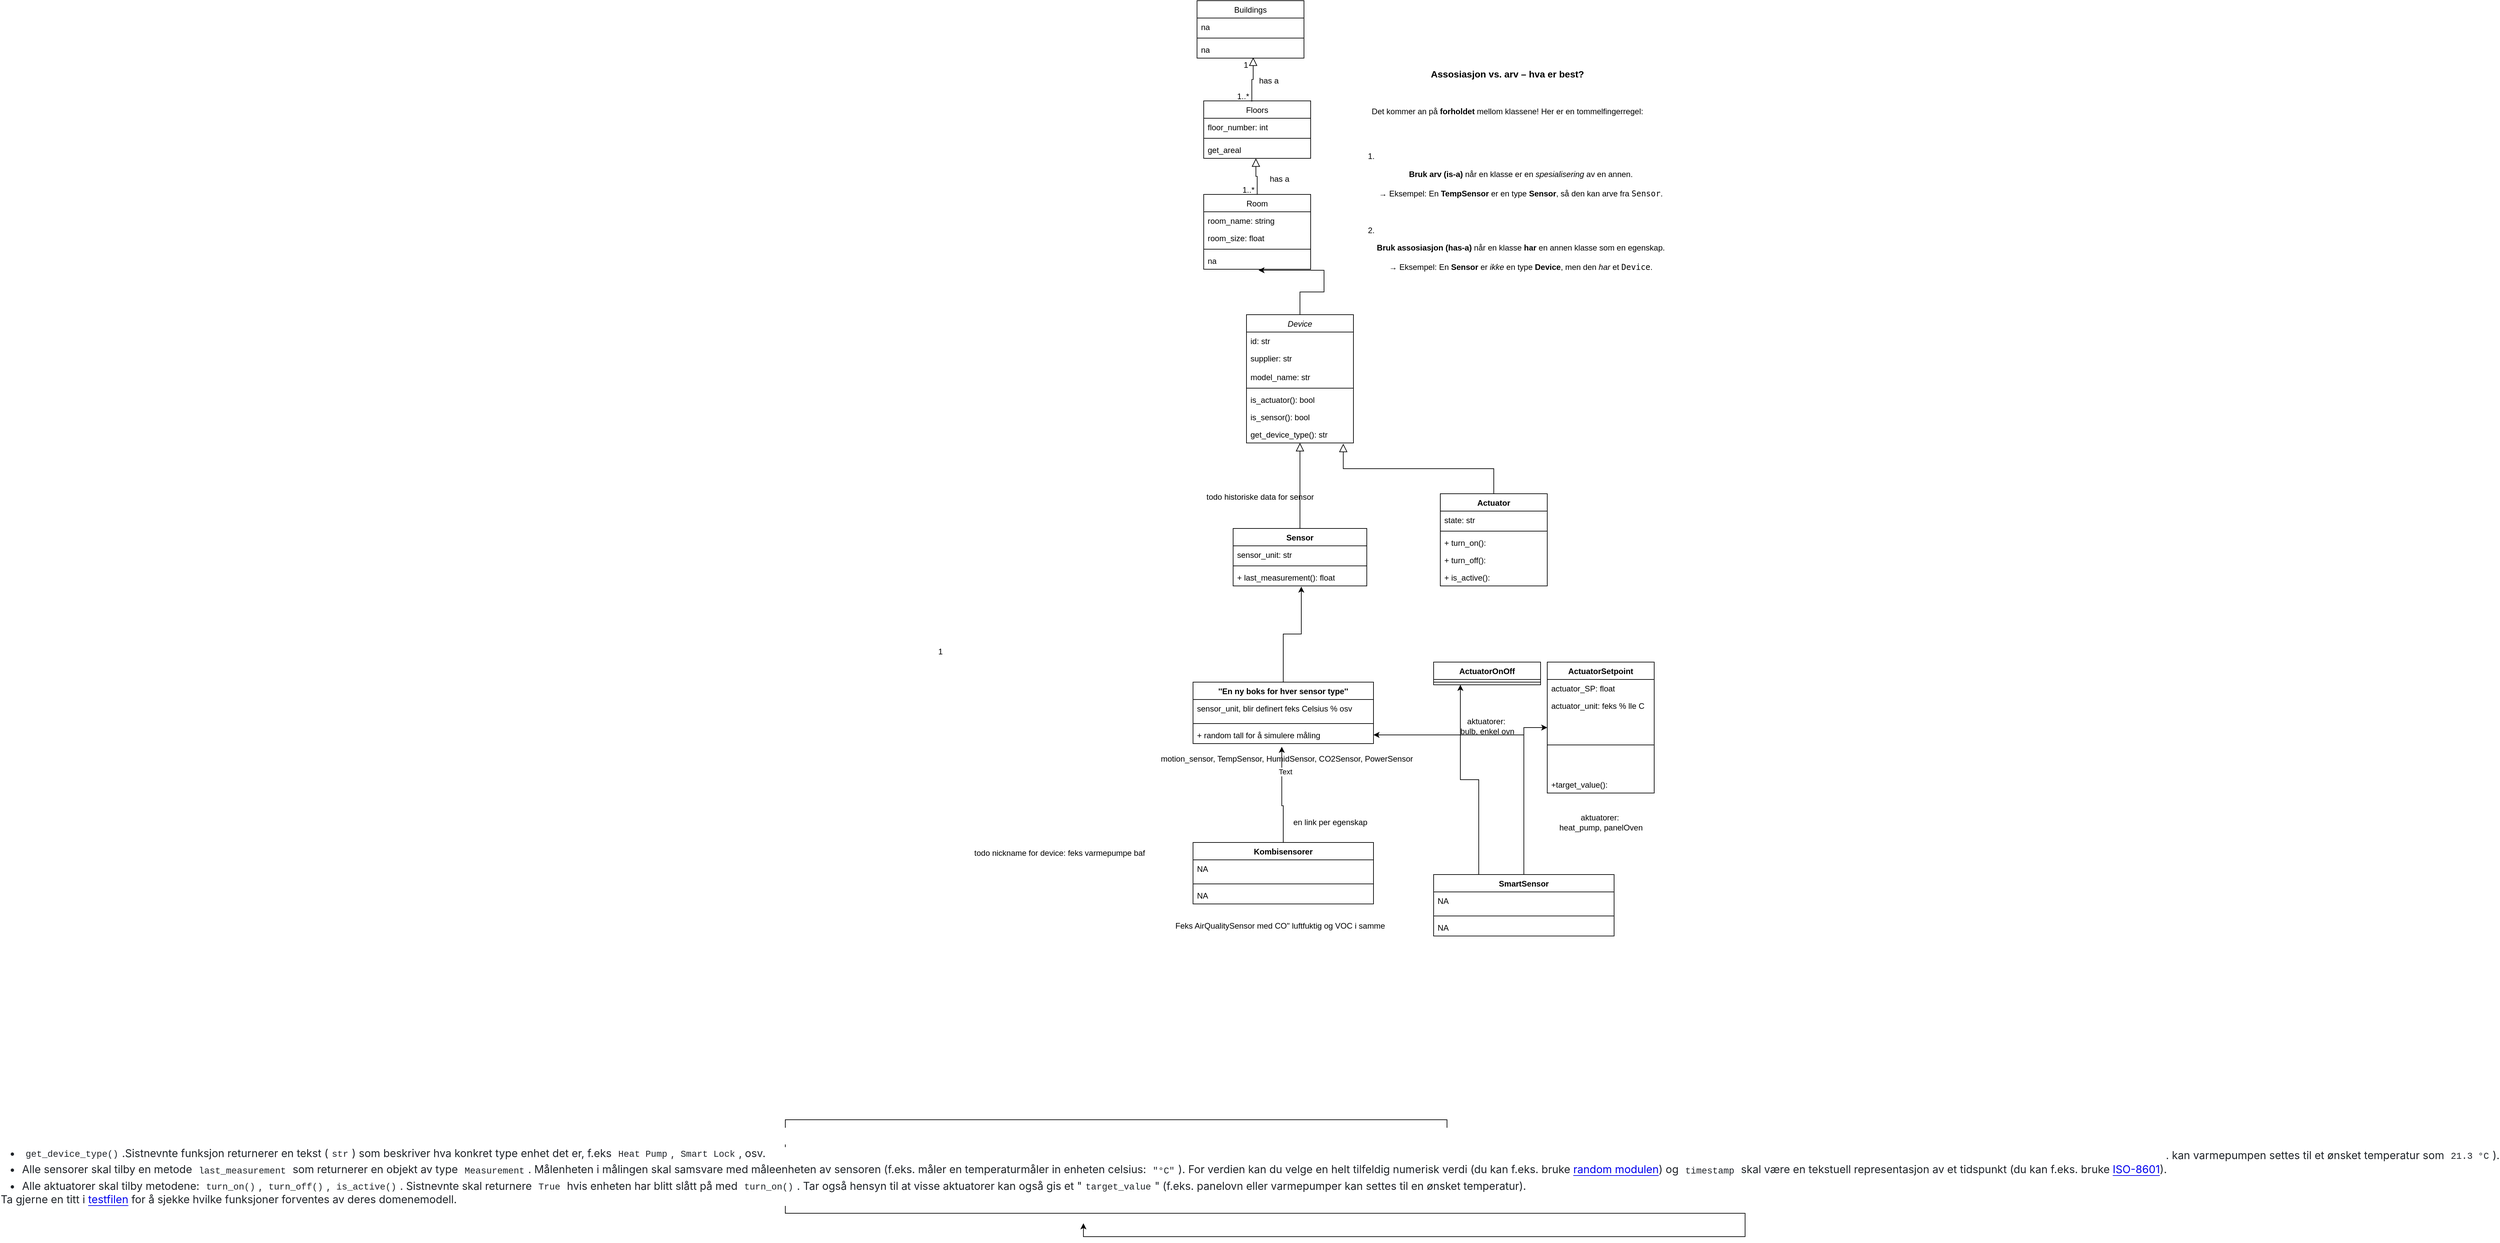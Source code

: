 <mxfile version="26.1.0">
  <diagram id="C5RBs43oDa-KdzZeNtuy" name="Page-1">
    <mxGraphModel dx="2514" dy="2188" grid="1" gridSize="10" guides="1" tooltips="1" connect="1" arrows="1" fold="1" page="1" pageScale="1" pageWidth="827" pageHeight="1169" math="0" shadow="0">
      <root>
        <mxCell id="WIyWlLk6GJQsqaUBKTNV-0" />
        <mxCell id="WIyWlLk6GJQsqaUBKTNV-1" parent="WIyWlLk6GJQsqaUBKTNV-0" />
        <mxCell id="zkfFHV4jXpPFQw0GAbJ--0" value="Device" style="swimlane;fontStyle=2;align=center;verticalAlign=top;childLayout=stackLayout;horizontal=1;startSize=26;horizontalStack=0;resizeParent=1;resizeLast=0;collapsible=1;marginBottom=0;rounded=0;shadow=0;strokeWidth=1;" parent="WIyWlLk6GJQsqaUBKTNV-1" vertex="1">
          <mxGeometry x="800" y="-660" width="160" height="192" as="geometry">
            <mxRectangle x="230" y="140" width="160" height="26" as="alternateBounds" />
          </mxGeometry>
        </mxCell>
        <mxCell id="zkfFHV4jXpPFQw0GAbJ--1" value="id: str" style="text;align=left;verticalAlign=top;spacingLeft=4;spacingRight=4;overflow=hidden;rotatable=0;points=[[0,0.5],[1,0.5]];portConstraint=eastwest;" parent="zkfFHV4jXpPFQw0GAbJ--0" vertex="1">
          <mxGeometry y="26" width="160" height="26" as="geometry" />
        </mxCell>
        <mxCell id="zkfFHV4jXpPFQw0GAbJ--2" value="supplier: str&#xa;" style="text;align=left;verticalAlign=top;spacingLeft=4;spacingRight=4;overflow=hidden;rotatable=0;points=[[0,0.5],[1,0.5]];portConstraint=eastwest;rounded=0;shadow=0;html=0;" parent="zkfFHV4jXpPFQw0GAbJ--0" vertex="1">
          <mxGeometry y="52" width="160" height="28" as="geometry" />
        </mxCell>
        <mxCell id="zkfFHV4jXpPFQw0GAbJ--3" value="model_name: str" style="text;align=left;verticalAlign=top;spacingLeft=4;spacingRight=4;overflow=hidden;rotatable=0;points=[[0,0.5],[1,0.5]];portConstraint=eastwest;rounded=0;shadow=0;html=0;" parent="zkfFHV4jXpPFQw0GAbJ--0" vertex="1">
          <mxGeometry y="80" width="160" height="26" as="geometry" />
        </mxCell>
        <mxCell id="zkfFHV4jXpPFQw0GAbJ--4" value="" style="line;html=1;strokeWidth=1;align=left;verticalAlign=middle;spacingTop=-1;spacingLeft=3;spacingRight=3;rotatable=0;labelPosition=right;points=[];portConstraint=eastwest;" parent="zkfFHV4jXpPFQw0GAbJ--0" vertex="1">
          <mxGeometry y="106" width="160" height="8" as="geometry" />
        </mxCell>
        <mxCell id="zkfFHV4jXpPFQw0GAbJ--5" value="is_actuator(): bool" style="text;align=left;verticalAlign=top;spacingLeft=4;spacingRight=4;overflow=hidden;rotatable=0;points=[[0,0.5],[1,0.5]];portConstraint=eastwest;" parent="zkfFHV4jXpPFQw0GAbJ--0" vertex="1">
          <mxGeometry y="114" width="160" height="26" as="geometry" />
        </mxCell>
        <mxCell id="oj4y6Ip84oqnXmlfz5-U-12" value="is_sensor(): bool" style="text;align=left;verticalAlign=top;spacingLeft=4;spacingRight=4;overflow=hidden;rotatable=0;points=[[0,0.5],[1,0.5]];portConstraint=eastwest;" vertex="1" parent="zkfFHV4jXpPFQw0GAbJ--0">
          <mxGeometry y="140" width="160" height="26" as="geometry" />
        </mxCell>
        <mxCell id="oj4y6Ip84oqnXmlfz5-U-13" value="get_device_type(): str" style="text;align=left;verticalAlign=top;spacingLeft=4;spacingRight=4;overflow=hidden;rotatable=0;points=[[0,0.5],[1,0.5]];portConstraint=eastwest;" vertex="1" parent="zkfFHV4jXpPFQw0GAbJ--0">
          <mxGeometry y="166" width="160" height="26" as="geometry" />
        </mxCell>
        <mxCell id="zkfFHV4jXpPFQw0GAbJ--12" value="" style="endArrow=block;endSize=10;endFill=0;shadow=0;strokeWidth=1;rounded=0;curved=0;edgeStyle=elbowEdgeStyle;elbow=vertical;exitX=0.5;exitY=0;exitDx=0;exitDy=0;" parent="WIyWlLk6GJQsqaUBKTNV-1" source="oj4y6Ip84oqnXmlfz5-U-4" target="zkfFHV4jXpPFQw0GAbJ--0" edge="1">
          <mxGeometry width="160" relative="1" as="geometry">
            <mxPoint x="200" y="360" as="sourcePoint" />
            <mxPoint x="200" y="203" as="targetPoint" />
          </mxGeometry>
        </mxCell>
        <mxCell id="zkfFHV4jXpPFQw0GAbJ--16" value="" style="endArrow=block;endSize=10;endFill=0;shadow=0;strokeWidth=1;rounded=0;curved=0;edgeStyle=elbowEdgeStyle;elbow=vertical;exitX=0.5;exitY=0;exitDx=0;exitDy=0;entryX=0.905;entryY=1.045;entryDx=0;entryDy=0;entryPerimeter=0;" parent="WIyWlLk6GJQsqaUBKTNV-1" source="oj4y6Ip84oqnXmlfz5-U-8" target="oj4y6Ip84oqnXmlfz5-U-13" edge="1">
          <mxGeometry width="160" relative="1" as="geometry">
            <mxPoint x="410" y="360" as="sourcePoint" />
            <mxPoint x="360" y="260" as="targetPoint" />
          </mxGeometry>
        </mxCell>
        <mxCell id="oj4y6Ip84oqnXmlfz5-U-4" value="Sensor" style="swimlane;fontStyle=1;align=center;verticalAlign=top;childLayout=stackLayout;horizontal=1;startSize=26;horizontalStack=0;resizeParent=1;resizeParentMax=0;resizeLast=0;collapsible=1;marginBottom=0;whiteSpace=wrap;html=1;" vertex="1" parent="WIyWlLk6GJQsqaUBKTNV-1">
          <mxGeometry x="780" y="-340" width="200" height="86" as="geometry" />
        </mxCell>
        <mxCell id="oj4y6Ip84oqnXmlfz5-U-5" value="sensor_unit: str" style="text;strokeColor=none;fillColor=none;align=left;verticalAlign=top;spacingLeft=4;spacingRight=4;overflow=hidden;rotatable=0;points=[[0,0.5],[1,0.5]];portConstraint=eastwest;whiteSpace=wrap;html=1;" vertex="1" parent="oj4y6Ip84oqnXmlfz5-U-4">
          <mxGeometry y="26" width="200" height="26" as="geometry" />
        </mxCell>
        <mxCell id="oj4y6Ip84oqnXmlfz5-U-6" value="" style="line;strokeWidth=1;fillColor=none;align=left;verticalAlign=middle;spacingTop=-1;spacingLeft=3;spacingRight=3;rotatable=0;labelPosition=right;points=[];portConstraint=eastwest;strokeColor=inherit;" vertex="1" parent="oj4y6Ip84oqnXmlfz5-U-4">
          <mxGeometry y="52" width="200" height="8" as="geometry" />
        </mxCell>
        <mxCell id="oj4y6Ip84oqnXmlfz5-U-7" value="+ last_measurement(&lt;span style=&quot;background-color: transparent; color: light-dark(rgb(0, 0, 0), rgb(255, 255, 255));&quot;&gt;): float&lt;/span&gt;" style="text;strokeColor=none;fillColor=none;align=left;verticalAlign=top;spacingLeft=4;spacingRight=4;overflow=hidden;rotatable=0;points=[[0,0.5],[1,0.5]];portConstraint=eastwest;whiteSpace=wrap;html=1;" vertex="1" parent="oj4y6Ip84oqnXmlfz5-U-4">
          <mxGeometry y="60" width="200" height="26" as="geometry" />
        </mxCell>
        <mxCell id="oj4y6Ip84oqnXmlfz5-U-8" value="Actuator" style="swimlane;fontStyle=1;align=center;verticalAlign=top;childLayout=stackLayout;horizontal=1;startSize=26;horizontalStack=0;resizeParent=1;resizeParentMax=0;resizeLast=0;collapsible=1;marginBottom=0;whiteSpace=wrap;html=1;" vertex="1" parent="WIyWlLk6GJQsqaUBKTNV-1">
          <mxGeometry x="1090" y="-392" width="160" height="138" as="geometry" />
        </mxCell>
        <mxCell id="oj4y6Ip84oqnXmlfz5-U-9" value="state: str" style="text;strokeColor=none;fillColor=none;align=left;verticalAlign=top;spacingLeft=4;spacingRight=4;overflow=hidden;rotatable=0;points=[[0,0.5],[1,0.5]];portConstraint=eastwest;whiteSpace=wrap;html=1;" vertex="1" parent="oj4y6Ip84oqnXmlfz5-U-8">
          <mxGeometry y="26" width="160" height="26" as="geometry" />
        </mxCell>
        <mxCell id="oj4y6Ip84oqnXmlfz5-U-10" value="" style="line;strokeWidth=1;fillColor=none;align=left;verticalAlign=middle;spacingTop=-1;spacingLeft=3;spacingRight=3;rotatable=0;labelPosition=right;points=[];portConstraint=eastwest;strokeColor=inherit;" vertex="1" parent="oj4y6Ip84oqnXmlfz5-U-8">
          <mxGeometry y="52" width="160" height="8" as="geometry" />
        </mxCell>
        <mxCell id="oj4y6Ip84oqnXmlfz5-U-11" value="+ turn_on():&amp;nbsp;" style="text;strokeColor=none;fillColor=none;align=left;verticalAlign=top;spacingLeft=4;spacingRight=4;overflow=hidden;rotatable=0;points=[[0,0.5],[1,0.5]];portConstraint=eastwest;whiteSpace=wrap;html=1;" vertex="1" parent="oj4y6Ip84oqnXmlfz5-U-8">
          <mxGeometry y="60" width="160" height="26" as="geometry" />
        </mxCell>
        <mxCell id="oj4y6Ip84oqnXmlfz5-U-25" value="+ turn_off():&amp;nbsp;" style="text;strokeColor=none;fillColor=none;align=left;verticalAlign=top;spacingLeft=4;spacingRight=4;overflow=hidden;rotatable=0;points=[[0,0.5],[1,0.5]];portConstraint=eastwest;whiteSpace=wrap;html=1;" vertex="1" parent="oj4y6Ip84oqnXmlfz5-U-8">
          <mxGeometry y="86" width="160" height="26" as="geometry" />
        </mxCell>
        <mxCell id="oj4y6Ip84oqnXmlfz5-U-26" value="+ is_active():&amp;nbsp;" style="text;strokeColor=none;fillColor=none;align=left;verticalAlign=top;spacingLeft=4;spacingRight=4;overflow=hidden;rotatable=0;points=[[0,0.5],[1,0.5]];portConstraint=eastwest;whiteSpace=wrap;html=1;" vertex="1" parent="oj4y6Ip84oqnXmlfz5-U-8">
          <mxGeometry y="112" width="160" height="26" as="geometry" />
        </mxCell>
        <mxCell id="oj4y6Ip84oqnXmlfz5-U-14" value="&#39;&#39;En ny boks for hver sensor type&#39;&#39;" style="swimlane;fontStyle=1;align=center;verticalAlign=top;childLayout=stackLayout;horizontal=1;startSize=26;horizontalStack=0;resizeParent=1;resizeParentMax=0;resizeLast=0;collapsible=1;marginBottom=0;whiteSpace=wrap;html=1;" vertex="1" parent="WIyWlLk6GJQsqaUBKTNV-1">
          <mxGeometry x="720" y="-110" width="270" height="92" as="geometry" />
        </mxCell>
        <mxCell id="oj4y6Ip84oqnXmlfz5-U-15" value="sensor_unit, blir definert feks Celsius % osv" style="text;strokeColor=none;fillColor=none;align=left;verticalAlign=top;spacingLeft=4;spacingRight=4;overflow=hidden;rotatable=0;points=[[0,0.5],[1,0.5]];portConstraint=eastwest;whiteSpace=wrap;html=1;" vertex="1" parent="oj4y6Ip84oqnXmlfz5-U-14">
          <mxGeometry y="26" width="270" height="32" as="geometry" />
        </mxCell>
        <mxCell id="oj4y6Ip84oqnXmlfz5-U-16" value="" style="line;strokeWidth=1;fillColor=none;align=left;verticalAlign=middle;spacingTop=-1;spacingLeft=3;spacingRight=3;rotatable=0;labelPosition=right;points=[];portConstraint=eastwest;strokeColor=inherit;" vertex="1" parent="oj4y6Ip84oqnXmlfz5-U-14">
          <mxGeometry y="58" width="270" height="8" as="geometry" />
        </mxCell>
        <mxCell id="oj4y6Ip84oqnXmlfz5-U-18" value="+ random tall for å simulere måling" style="text;strokeColor=none;fillColor=none;align=left;verticalAlign=top;spacingLeft=4;spacingRight=4;overflow=hidden;rotatable=0;points=[[0,0.5],[1,0.5]];portConstraint=eastwest;whiteSpace=wrap;html=1;" vertex="1" parent="oj4y6Ip84oqnXmlfz5-U-14">
          <mxGeometry y="66" width="270" height="26" as="geometry" />
        </mxCell>
        <mxCell id="oj4y6Ip84oqnXmlfz5-U-19" style="edgeStyle=orthogonalEdgeStyle;rounded=0;orthogonalLoop=1;jettySize=auto;html=1;entryX=0.51;entryY=1.038;entryDx=0;entryDy=0;entryPerimeter=0;" edge="1" parent="WIyWlLk6GJQsqaUBKTNV-1" source="oj4y6Ip84oqnXmlfz5-U-14" target="oj4y6Ip84oqnXmlfz5-U-7">
          <mxGeometry relative="1" as="geometry" />
        </mxCell>
        <mxCell id="oj4y6Ip84oqnXmlfz5-U-24" value="motion_sensor, TempSensor, HumidSensor, CO2Sensor, PowerSensor" style="text;html=1;align=center;verticalAlign=middle;resizable=0;points=[];autosize=1;strokeColor=none;fillColor=none;" vertex="1" parent="WIyWlLk6GJQsqaUBKTNV-1">
          <mxGeometry x="660" y="-10" width="400" height="30" as="geometry" />
        </mxCell>
        <mxCell id="oj4y6Ip84oqnXmlfz5-U-27" value="Buildings" style="swimlane;fontStyle=0;align=center;verticalAlign=top;childLayout=stackLayout;horizontal=1;startSize=26;horizontalStack=0;resizeParent=1;resizeLast=0;collapsible=1;marginBottom=0;rounded=0;shadow=0;strokeWidth=1;" vertex="1" parent="WIyWlLk6GJQsqaUBKTNV-1">
          <mxGeometry x="726" y="-1130" width="160" height="86" as="geometry">
            <mxRectangle x="550" y="140" width="160" height="26" as="alternateBounds" />
          </mxGeometry>
        </mxCell>
        <mxCell id="oj4y6Ip84oqnXmlfz5-U-36" value="na" style="text;strokeColor=none;fillColor=none;align=left;verticalAlign=top;spacingLeft=4;spacingRight=4;overflow=hidden;rotatable=0;points=[[0,0.5],[1,0.5]];portConstraint=eastwest;whiteSpace=wrap;html=1;" vertex="1" parent="oj4y6Ip84oqnXmlfz5-U-27">
          <mxGeometry y="26" width="160" height="26" as="geometry" />
        </mxCell>
        <mxCell id="oj4y6Ip84oqnXmlfz5-U-33" value="" style="line;html=1;strokeWidth=1;align=left;verticalAlign=middle;spacingTop=-1;spacingLeft=3;spacingRight=3;rotatable=0;labelPosition=right;points=[];portConstraint=eastwest;" vertex="1" parent="oj4y6Ip84oqnXmlfz5-U-27">
          <mxGeometry y="52" width="160" height="8" as="geometry" />
        </mxCell>
        <mxCell id="oj4y6Ip84oqnXmlfz5-U-37" value="na" style="text;strokeColor=none;fillColor=none;align=left;verticalAlign=top;spacingLeft=4;spacingRight=4;overflow=hidden;rotatable=0;points=[[0,0.5],[1,0.5]];portConstraint=eastwest;whiteSpace=wrap;html=1;" vertex="1" parent="oj4y6Ip84oqnXmlfz5-U-27">
          <mxGeometry y="60" width="160" height="26" as="geometry" />
        </mxCell>
        <mxCell id="oj4y6Ip84oqnXmlfz5-U-38" value="Floors" style="swimlane;fontStyle=0;align=center;verticalAlign=top;childLayout=stackLayout;horizontal=1;startSize=26;horizontalStack=0;resizeParent=1;resizeLast=0;collapsible=1;marginBottom=0;rounded=0;shadow=0;strokeWidth=1;" vertex="1" parent="WIyWlLk6GJQsqaUBKTNV-1">
          <mxGeometry x="736" y="-980" width="160" height="86" as="geometry">
            <mxRectangle x="550" y="140" width="160" height="26" as="alternateBounds" />
          </mxGeometry>
        </mxCell>
        <mxCell id="oj4y6Ip84oqnXmlfz5-U-49" value="floor_number: int" style="text;strokeColor=none;fillColor=none;align=left;verticalAlign=top;spacingLeft=4;spacingRight=4;overflow=hidden;rotatable=0;points=[[0,0.5],[1,0.5]];portConstraint=eastwest;whiteSpace=wrap;html=1;" vertex="1" parent="oj4y6Ip84oqnXmlfz5-U-38">
          <mxGeometry y="26" width="160" height="26" as="geometry" />
        </mxCell>
        <mxCell id="oj4y6Ip84oqnXmlfz5-U-40" value="" style="line;html=1;strokeWidth=1;align=left;verticalAlign=middle;spacingTop=-1;spacingLeft=3;spacingRight=3;rotatable=0;labelPosition=right;points=[];portConstraint=eastwest;" vertex="1" parent="oj4y6Ip84oqnXmlfz5-U-38">
          <mxGeometry y="52" width="160" height="8" as="geometry" />
        </mxCell>
        <mxCell id="oj4y6Ip84oqnXmlfz5-U-41" value="get_areal" style="text;strokeColor=none;fillColor=none;align=left;verticalAlign=top;spacingLeft=4;spacingRight=4;overflow=hidden;rotatable=0;points=[[0,0.5],[1,0.5]];portConstraint=eastwest;whiteSpace=wrap;html=1;" vertex="1" parent="oj4y6Ip84oqnXmlfz5-U-38">
          <mxGeometry y="60" width="160" height="26" as="geometry" />
        </mxCell>
        <mxCell id="oj4y6Ip84oqnXmlfz5-U-42" value="Room" style="swimlane;fontStyle=0;align=center;verticalAlign=top;childLayout=stackLayout;horizontal=1;startSize=26;horizontalStack=0;resizeParent=1;resizeLast=0;collapsible=1;marginBottom=0;rounded=0;shadow=0;strokeWidth=1;" vertex="1" parent="WIyWlLk6GJQsqaUBKTNV-1">
          <mxGeometry x="736" y="-840" width="160" height="112" as="geometry">
            <mxRectangle x="550" y="140" width="160" height="26" as="alternateBounds" />
          </mxGeometry>
        </mxCell>
        <mxCell id="oj4y6Ip84oqnXmlfz5-U-43" value="room_name: string" style="text;strokeColor=none;fillColor=none;align=left;verticalAlign=top;spacingLeft=4;spacingRight=4;overflow=hidden;rotatable=0;points=[[0,0.5],[1,0.5]];portConstraint=eastwest;whiteSpace=wrap;html=1;" vertex="1" parent="oj4y6Ip84oqnXmlfz5-U-42">
          <mxGeometry y="26" width="160" height="26" as="geometry" />
        </mxCell>
        <mxCell id="oj4y6Ip84oqnXmlfz5-U-50" value="room_size: float" style="text;strokeColor=none;fillColor=none;align=left;verticalAlign=top;spacingLeft=4;spacingRight=4;overflow=hidden;rotatable=0;points=[[0,0.5],[1,0.5]];portConstraint=eastwest;whiteSpace=wrap;html=1;" vertex="1" parent="oj4y6Ip84oqnXmlfz5-U-42">
          <mxGeometry y="52" width="160" height="26" as="geometry" />
        </mxCell>
        <mxCell id="oj4y6Ip84oqnXmlfz5-U-44" value="" style="line;html=1;strokeWidth=1;align=left;verticalAlign=middle;spacingTop=-1;spacingLeft=3;spacingRight=3;rotatable=0;labelPosition=right;points=[];portConstraint=eastwest;" vertex="1" parent="oj4y6Ip84oqnXmlfz5-U-42">
          <mxGeometry y="78" width="160" height="8" as="geometry" />
        </mxCell>
        <mxCell id="oj4y6Ip84oqnXmlfz5-U-45" value="na" style="text;strokeColor=none;fillColor=none;align=left;verticalAlign=top;spacingLeft=4;spacingRight=4;overflow=hidden;rotatable=0;points=[[0,0.5],[1,0.5]];portConstraint=eastwest;whiteSpace=wrap;html=1;" vertex="1" parent="oj4y6Ip84oqnXmlfz5-U-42">
          <mxGeometry y="86" width="160" height="26" as="geometry" />
        </mxCell>
        <mxCell id="oj4y6Ip84oqnXmlfz5-U-53" value="" style="endArrow=block;endSize=10;endFill=0;shadow=0;strokeWidth=1;rounded=0;curved=0;edgeStyle=elbowEdgeStyle;elbow=vertical;exitX=0.45;exitY=0.012;exitDx=0;exitDy=0;exitPerimeter=0;entryX=0.525;entryY=0.962;entryDx=0;entryDy=0;entryPerimeter=0;" edge="1" parent="WIyWlLk6GJQsqaUBKTNV-1" source="oj4y6Ip84oqnXmlfz5-U-38" target="oj4y6Ip84oqnXmlfz5-U-37">
          <mxGeometry width="160" relative="1" as="geometry">
            <mxPoint x="1076" y="-946" as="sourcePoint" />
            <mxPoint x="806" y="-1054" as="targetPoint" />
          </mxGeometry>
        </mxCell>
        <mxCell id="oj4y6Ip84oqnXmlfz5-U-54" value="" style="endArrow=block;endSize=10;endFill=0;shadow=0;strokeWidth=1;rounded=0;curved=0;edgeStyle=elbowEdgeStyle;elbow=vertical;exitX=0.5;exitY=0;exitDx=0;exitDy=0;entryX=0.488;entryY=1;entryDx=0;entryDy=0;entryPerimeter=0;" edge="1" parent="WIyWlLk6GJQsqaUBKTNV-1" source="oj4y6Ip84oqnXmlfz5-U-42" target="oj4y6Ip84oqnXmlfz5-U-41">
          <mxGeometry width="160" relative="1" as="geometry">
            <mxPoint x="818" y="-964" as="sourcePoint" />
            <mxPoint x="1106" y="-1020" as="targetPoint" />
          </mxGeometry>
        </mxCell>
        <mxCell id="oj4y6Ip84oqnXmlfz5-U-56" value="1" style="resizable=0;align=right;verticalAlign=bottom;labelBackgroundColor=none;fontSize=12;" connectable="0" vertex="1" parent="WIyWlLk6GJQsqaUBKTNV-1">
          <mxGeometry x="960" y="-788" as="geometry">
            <mxPoint x="-156" y="-237" as="offset" />
          </mxGeometry>
        </mxCell>
        <mxCell id="oj4y6Ip84oqnXmlfz5-U-57" value="has a" style="text;html=1;resizable=0;points=[];;align=center;verticalAlign=middle;labelBackgroundColor=none;rounded=0;shadow=0;strokeWidth=1;fontSize=12;" vertex="1" connectable="0" parent="WIyWlLk6GJQsqaUBKTNV-1">
          <mxGeometry x="846" y="-860" as="geometry">
            <mxPoint x="3" y="-3" as="offset" />
          </mxGeometry>
        </mxCell>
        <mxCell id="oj4y6Ip84oqnXmlfz5-U-58" value="has a" style="text;html=1;resizable=0;points=[];;align=center;verticalAlign=middle;labelBackgroundColor=none;rounded=0;shadow=0;strokeWidth=1;fontSize=12;" vertex="1" connectable="0" parent="WIyWlLk6GJQsqaUBKTNV-1">
          <mxGeometry x="866" y="-850" as="geometry">
            <mxPoint x="-33" y="-160" as="offset" />
          </mxGeometry>
        </mxCell>
        <mxCell id="oj4y6Ip84oqnXmlfz5-U-60" value="1..*" style="resizable=0;align=left;verticalAlign=bottom;labelBackgroundColor=none;fontSize=12;" connectable="0" vertex="1" parent="WIyWlLk6GJQsqaUBKTNV-1">
          <mxGeometry x="784" y="-978" as="geometry" />
        </mxCell>
        <mxCell id="oj4y6Ip84oqnXmlfz5-U-61" value="1..*" style="resizable=0;align=left;verticalAlign=bottom;labelBackgroundColor=none;fontSize=12;" connectable="0" vertex="1" parent="WIyWlLk6GJQsqaUBKTNV-1">
          <mxGeometry x="792" y="-838" as="geometry" />
        </mxCell>
        <mxCell id="oj4y6Ip84oqnXmlfz5-U-62" value="1" style="resizable=0;align=right;verticalAlign=bottom;labelBackgroundColor=none;fontSize=12;" connectable="0" vertex="1" parent="WIyWlLk6GJQsqaUBKTNV-1">
          <mxGeometry x="503" y="90" as="geometry">
            <mxPoint x="-156" y="-237" as="offset" />
          </mxGeometry>
        </mxCell>
        <mxCell id="oj4y6Ip84oqnXmlfz5-U-70" value="todo nickname for device: feks varmepumpe baf&lt;div&gt;&lt;br&gt;&lt;/div&gt;" style="text;html=1;align=center;verticalAlign=middle;resizable=0;points=[];autosize=1;strokeColor=none;fillColor=none;" vertex="1" parent="WIyWlLk6GJQsqaUBKTNV-1">
          <mxGeometry x="380" y="133" width="280" height="40" as="geometry" />
        </mxCell>
        <mxCell id="oj4y6Ip84oqnXmlfz5-U-71" value="&lt;div&gt;todo historiske data for sensor&lt;/div&gt;&lt;div&gt;&lt;br&gt;&lt;/div&gt;" style="text;html=1;align=center;verticalAlign=middle;resizable=0;points=[];autosize=1;strokeColor=none;fillColor=none;" vertex="1" parent="WIyWlLk6GJQsqaUBKTNV-1">
          <mxGeometry x="730" y="-400" width="180" height="40" as="geometry" />
        </mxCell>
        <mxCell id="oj4y6Ip84oqnXmlfz5-U-78" value="ActuatorOnOff" style="swimlane;fontStyle=1;align=center;verticalAlign=top;childLayout=stackLayout;horizontal=1;startSize=26;horizontalStack=0;resizeParent=1;resizeParentMax=0;resizeLast=0;collapsible=1;marginBottom=0;whiteSpace=wrap;html=1;" vertex="1" parent="WIyWlLk6GJQsqaUBKTNV-1">
          <mxGeometry x="1080" y="-140" width="160" height="34" as="geometry" />
        </mxCell>
        <mxCell id="oj4y6Ip84oqnXmlfz5-U-80" value="" style="line;strokeWidth=1;fillColor=none;align=left;verticalAlign=middle;spacingTop=-1;spacingLeft=3;spacingRight=3;rotatable=0;labelPosition=right;points=[];portConstraint=eastwest;strokeColor=inherit;" vertex="1" parent="oj4y6Ip84oqnXmlfz5-U-78">
          <mxGeometry y="26" width="160" height="8" as="geometry" />
        </mxCell>
        <mxCell id="oj4y6Ip84oqnXmlfz5-U-115" style="edgeStyle=orthogonalEdgeStyle;rounded=0;orthogonalLoop=1;jettySize=auto;html=1;" edge="1" parent="WIyWlLk6GJQsqaUBKTNV-1" source="oj4y6Ip84oqnXmlfz5-U-87" target="oj4y6Ip84oqnXmlfz5-U-88">
          <mxGeometry relative="1" as="geometry" />
        </mxCell>
        <mxCell id="oj4y6Ip84oqnXmlfz5-U-87" value="&lt;p style=&quot;box-sizing: border-box; margin-top: 0px; margin-bottom: var(--base-size-16); color: rgb(31, 35, 40); font-family: -apple-system, BlinkMacSystemFont, &amp;quot;Segoe UI&amp;quot;, &amp;quot;Noto Sans&amp;quot;, Helvetica, Arial, sans-serif, &amp;quot;Apple Color Emoji&amp;quot;, &amp;quot;Segoe UI Emoji&amp;quot;; font-size: 16px; text-align: start; text-wrap-mode: wrap; background-color: rgb(255, 255, 255);&quot; dir=&quot;auto&quot;&gt;Aktuatorer er enheter som påvirker de fysiske omgivelsene. Eksempler er panelovner, varmepumper, luftavfuktere, stikkkontakter, lyspærer osv. Aktuatorer har en&amp;nbsp;&lt;em style=&quot;box-sizing: border-box;&quot;&gt;tilstand&lt;/em&gt;&amp;nbsp;og funksjoner til å forandre denne interne tilstanden. Noen aktuatorer kan bare slås av og på (f.eks. stikkontakt eller lyspære uten dimmer) mens andre kan styres i større grad (f.eks. kan varmepumpen settes til et ønsket temperatur som&amp;nbsp;&lt;code style=&quot;box-sizing: border-box; font-family: var(--fontStack-monospace, ui-monospace, SFMono-Regular, SF Mono, Menlo, Consolas, Liberation Mono, monospace); font-size: 13.6px; padding: 0.2em 0.4em; margin: 0px; white-space-collapse: break-spaces; background-color: var(--bgColor-neutral-muted, var(--color-neutral-muted)); border-radius: 6px;&quot;&gt;21.3 °C&lt;/code&gt;).&lt;/p&gt;&lt;p style=&quot;box-sizing: border-box; margin-top: 0px; margin-bottom: var(--base-size-16); color: rgb(31, 35, 40); font-family: -apple-system, BlinkMacSystemFont, &amp;quot;Segoe UI&amp;quot;, &amp;quot;Noto Sans&amp;quot;, Helvetica, Arial, sans-serif, &amp;quot;Apple Color Emoji&amp;quot;, &amp;quot;Segoe UI Emoji&amp;quot;; font-size: 16px; text-align: start; text-wrap-mode: wrap; background-color: rgb(255, 255, 255);&quot; dir=&quot;auto&quot;&gt;Til syvende og sist må det nevnes at noen enheter både viser sensor og aktutor egenskaper (f.eks en styrbart stikkontakt som samtidig måler strømmen) eller at noen sensorer måler forskjellige verdier samtidig (f.eks. en&amp;nbsp;&lt;em style=&quot;box-sizing: border-box;&quot;&gt;luftkvalitetssensor&lt;/em&gt;&amp;nbsp;måler CO2, luftfuktighet og VOC (flyktige organiske forbindelser) samtidig).&lt;/p&gt;&lt;div&gt;&lt;br&gt;&lt;/div&gt;&lt;div style=&quot;box-sizing: border-box; position: relative; color: rgb(31, 35, 40); font-family: -apple-system, BlinkMacSystemFont, &amp;quot;Segoe UI&amp;quot;, &amp;quot;Noto Sans&amp;quot;, Helvetica, Arial, sans-serif, &amp;quot;Apple Color Emoji&amp;quot;, &amp;quot;Segoe UI Emoji&amp;quot;; font-size: 16px; text-align: start; text-wrap-mode: wrap; background-color: rgb(255, 255, 255);&quot; dir=&quot;auto&quot; class=&quot;markdown-heading&quot;&gt;&lt;/div&gt;" style="text;html=1;align=center;verticalAlign=middle;resizable=0;points=[];autosize=1;strokeColor=none;fillColor=none;" vertex="1" parent="WIyWlLk6GJQsqaUBKTNV-1">
          <mxGeometry x="130" y="565" width="1940" height="100" as="geometry" />
        </mxCell>
        <mxCell id="oj4y6Ip84oqnXmlfz5-U-88" value="&lt;div style=&quot;box-sizing: border-box; position: relative; color: rgb(31, 35, 40); font-family: -apple-system, BlinkMacSystemFont, &amp;quot;Segoe UI&amp;quot;, &amp;quot;Noto Sans&amp;quot;, Helvetica, Arial, sans-serif, &amp;quot;Apple Color Emoji&amp;quot;, &amp;quot;Segoe UI Emoji&amp;quot;; font-size: 16px; text-align: start; text-wrap-mode: wrap; background-color: rgb(255, 255, 255);&quot; dir=&quot;auto&quot; class=&quot;markdown-heading&quot;&gt;&lt;h3 style=&quot;box-sizing: border-box; margin-top: var(--base-size-24); margin-bottom: var(--base-size-16); font-size: 1.25em; font-weight: var(--base-text-weight-semibold, 600); line-height: 1.25;&quot; dir=&quot;auto&quot; class=&quot;heading-element&quot; tabindex=&quot;-1&quot;&gt;&lt;br&gt;&lt;/h3&gt;&lt;/div&gt;&lt;ul style=&quot;box-sizing: border-box; padding-left: 2em; margin-top: 0px; margin-bottom: var(--base-size-16); color: rgb(31, 35, 40); font-family: -apple-system, BlinkMacSystemFont, &amp;quot;Segoe UI&amp;quot;, &amp;quot;Noto Sans&amp;quot;, Helvetica, Arial, sans-serif, &amp;quot;Apple Color Emoji&amp;quot;, &amp;quot;Segoe UI Emoji&amp;quot;; font-size: 16px; text-align: start; text-wrap-mode: wrap; background-color: rgb(255, 255, 255);&quot; dir=&quot;auto&quot;&gt;&lt;li style=&quot;box-sizing: border-box; margin-top: 0.25em;&quot;&gt;&lt;code style=&quot;box-sizing: border-box; font-family: var(--fontStack-monospace, ui-monospace, SFMono-Regular, SF Mono, Menlo, Consolas, Liberation Mono, monospace); font-size: 13.6px; padding: 0.2em 0.4em; margin: 0px; white-space-collapse: break-spaces; background-color: var(--bgColor-neutral-muted, var(--color-neutral-muted)); border-radius: 6px;&quot;&gt;get_device_type()&lt;/code&gt;.Sistnevnte funksjon returnerer en tekst (&lt;code style=&quot;box-sizing: border-box; font-family: var(--fontStack-monospace, ui-monospace, SFMono-Regular, SF Mono, Menlo, Consolas, Liberation Mono, monospace); font-size: 13.6px; padding: 0.2em 0.4em; margin: 0px; white-space-collapse: break-spaces; background-color: var(--bgColor-neutral-muted, var(--color-neutral-muted)); border-radius: 6px;&quot;&gt;str&lt;/code&gt;) som beskriver hva konkret type enhet det er, f.eks&amp;nbsp;&lt;code style=&quot;box-sizing: border-box; font-family: var(--fontStack-monospace, ui-monospace, SFMono-Regular, SF Mono, Menlo, Consolas, Liberation Mono, monospace); font-size: 13.6px; padding: 0.2em 0.4em; margin: 0px; white-space-collapse: break-spaces; background-color: var(--bgColor-neutral-muted, var(--color-neutral-muted)); border-radius: 6px;&quot;&gt;Heat Pump&lt;/code&gt;,&amp;nbsp;&lt;code style=&quot;box-sizing: border-box; font-family: var(--fontStack-monospace, ui-monospace, SFMono-Regular, SF Mono, Menlo, Consolas, Liberation Mono, monospace); font-size: 13.6px; padding: 0.2em 0.4em; margin: 0px; white-space-collapse: break-spaces; background-color: var(--bgColor-neutral-muted, var(--color-neutral-muted)); border-radius: 6px;&quot;&gt;Smart Lock&lt;/code&gt;, osv.&lt;/li&gt;&lt;li style=&quot;box-sizing: border-box; margin-top: 0.25em;&quot;&gt;Alle sensorer skal tilby en metode&amp;nbsp;&lt;code style=&quot;box-sizing: border-box; font-family: var(--fontStack-monospace, ui-monospace, SFMono-Regular, SF Mono, Menlo, Consolas, Liberation Mono, monospace); font-size: 13.6px; padding: 0.2em 0.4em; margin: 0px; white-space-collapse: break-spaces; background-color: var(--bgColor-neutral-muted, var(--color-neutral-muted)); border-radius: 6px;&quot;&gt;last_measurement&lt;/code&gt;&amp;nbsp;som returnerer en objekt av type&amp;nbsp;&lt;code style=&quot;box-sizing: border-box; font-family: var(--fontStack-monospace, ui-monospace, SFMono-Regular, SF Mono, Menlo, Consolas, Liberation Mono, monospace); font-size: 13.6px; padding: 0.2em 0.4em; margin: 0px; white-space-collapse: break-spaces; background-color: var(--bgColor-neutral-muted, var(--color-neutral-muted)); border-radius: 6px;&quot;&gt;Measurement&lt;/code&gt;. Målenheten i målingen skal samsvare med måleenheten av sensoren (f.eks. måler en temperaturmåler in enheten celsius:&amp;nbsp;&lt;code style=&quot;box-sizing: border-box; font-family: var(--fontStack-monospace, ui-monospace, SFMono-Regular, SF Mono, Menlo, Consolas, Liberation Mono, monospace); font-size: 13.6px; padding: 0.2em 0.4em; margin: 0px; white-space-collapse: break-spaces; background-color: var(--bgColor-neutral-muted, var(--color-neutral-muted)); border-radius: 6px;&quot;&gt;&quot;°C&quot;&lt;/code&gt;). For verdien kan du velge en helt tilfeldig numerisk verdi (du kan f.eks. bruke&amp;nbsp;&lt;a style=&quot;box-sizing: border-box; background-color: transparent; text-underline-offset: 0.2rem;&quot; rel=&quot;nofollow&quot; href=&quot;https://docs.python.org/3/library/random.html&quot;&gt;random modulen&lt;/a&gt;) og&amp;nbsp;&lt;code style=&quot;box-sizing: border-box; font-family: var(--fontStack-monospace, ui-monospace, SFMono-Regular, SF Mono, Menlo, Consolas, Liberation Mono, monospace); font-size: 13.6px; padding: 0.2em 0.4em; margin: 0px; white-space-collapse: break-spaces; background-color: var(--bgColor-neutral-muted, var(--color-neutral-muted)); border-radius: 6px;&quot;&gt;timestamp&lt;/code&gt;&amp;nbsp;skal være en tekstuell representasjon av et tidspunkt (du kan f.eks. bruke&amp;nbsp;&lt;a style=&quot;box-sizing: border-box; background-color: transparent; text-underline-offset: 0.2rem;&quot; rel=&quot;nofollow&quot; href=&quot;https://en.wikipedia.org/wiki/ISO_8601&quot;&gt;ISO-8601&lt;/a&gt;).&lt;/li&gt;&lt;li style=&quot;box-sizing: border-box; margin-top: 0.25em;&quot;&gt;Alle aktuatorer skal tilby metodene:&amp;nbsp;&lt;code style=&quot;box-sizing: border-box; font-family: var(--fontStack-monospace, ui-monospace, SFMono-Regular, SF Mono, Menlo, Consolas, Liberation Mono, monospace); font-size: 13.6px; padding: 0.2em 0.4em; margin: 0px; white-space-collapse: break-spaces; background-color: var(--bgColor-neutral-muted, var(--color-neutral-muted)); border-radius: 6px;&quot;&gt;turn_on()&lt;/code&gt;,&amp;nbsp;&lt;code style=&quot;box-sizing: border-box; font-family: var(--fontStack-monospace, ui-monospace, SFMono-Regular, SF Mono, Menlo, Consolas, Liberation Mono, monospace); font-size: 13.6px; padding: 0.2em 0.4em; margin: 0px; white-space-collapse: break-spaces; background-color: var(--bgColor-neutral-muted, var(--color-neutral-muted)); border-radius: 6px;&quot;&gt;turn_off()&lt;/code&gt;,&amp;nbsp;&lt;code style=&quot;box-sizing: border-box; font-family: var(--fontStack-monospace, ui-monospace, SFMono-Regular, SF Mono, Menlo, Consolas, Liberation Mono, monospace); font-size: 13.6px; padding: 0.2em 0.4em; margin: 0px; white-space-collapse: break-spaces; background-color: var(--bgColor-neutral-muted, var(--color-neutral-muted)); border-radius: 6px;&quot;&gt;is_active()&lt;/code&gt;. Sistnevnte skal returnere&amp;nbsp;&lt;code style=&quot;box-sizing: border-box; font-family: var(--fontStack-monospace, ui-monospace, SFMono-Regular, SF Mono, Menlo, Consolas, Liberation Mono, monospace); font-size: 13.6px; padding: 0.2em 0.4em; margin: 0px; white-space-collapse: break-spaces; background-color: var(--bgColor-neutral-muted, var(--color-neutral-muted)); border-radius: 6px;&quot;&gt;True&lt;/code&gt;&amp;nbsp;hvis enheten har blitt slått på med&amp;nbsp;&lt;code style=&quot;box-sizing: border-box; font-family: var(--fontStack-monospace, ui-monospace, SFMono-Regular, SF Mono, Menlo, Consolas, Liberation Mono, monospace); font-size: 13.6px; padding: 0.2em 0.4em; margin: 0px; white-space-collapse: break-spaces; background-color: var(--bgColor-neutral-muted, var(--color-neutral-muted)); border-radius: 6px;&quot;&gt;turn_on()&lt;/code&gt;. Tar også hensyn til at visse aktuatorer kan også gis et &quot;&lt;code style=&quot;box-sizing: border-box; font-family: var(--fontStack-monospace, ui-monospace, SFMono-Regular, SF Mono, Menlo, Consolas, Liberation Mono, monospace); font-size: 13.6px; padding: 0.2em 0.4em; margin: 0px; white-space-collapse: break-spaces; background-color: var(--bgColor-neutral-muted, var(--color-neutral-muted)); border-radius: 6px;&quot;&gt;target_value&lt;/code&gt;&quot; (f.eks. panelovn eller varmepumper kan settes til en ønsket temperatur).&lt;/li&gt;&lt;/ul&gt;&lt;p style=&quot;box-sizing: border-box; margin-top: 0px; color: rgb(31, 35, 40); font-family: -apple-system, BlinkMacSystemFont, &amp;quot;Segoe UI&amp;quot;, &amp;quot;Noto Sans&amp;quot;, Helvetica, Arial, sans-serif, &amp;quot;Apple Color Emoji&amp;quot;, &amp;quot;Segoe UI Emoji&amp;quot;; font-size: 16px; text-align: start; text-wrap-mode: wrap; background-color: rgb(255, 255, 255); margin-bottom: 0px !important;&quot; dir=&quot;auto&quot;&gt;Ta gjerne en titt i&amp;nbsp;&lt;a style=&quot;box-sizing: border-box; background-color: transparent; text-underline-offset: 0.2rem;&quot; href=&quot;https://github.com/selabhvl/ing301-projectpartA-startcode/blob/main/tests/test_part_a.py&quot;&gt;testfilen&lt;/a&gt;&amp;nbsp;for å sjekke hvilke funksjoner forventes av deres domenemodell.&lt;/p&gt;" style="text;html=1;align=center;verticalAlign=middle;resizable=0;points=[];autosize=1;strokeColor=none;fillColor=none;" vertex="1" parent="WIyWlLk6GJQsqaUBKTNV-1">
          <mxGeometry x="-414" y="530" width="1940" height="170" as="geometry" />
        </mxCell>
        <mxCell id="oj4y6Ip84oqnXmlfz5-U-89" value="aktuatorer:&amp;nbsp;&lt;div&gt;bulb, enkel ovn&lt;/div&gt;" style="text;html=1;align=center;verticalAlign=middle;resizable=0;points=[];autosize=1;strokeColor=none;fillColor=none;" vertex="1" parent="WIyWlLk6GJQsqaUBKTNV-1">
          <mxGeometry x="1110" y="-64" width="100" height="40" as="geometry" />
        </mxCell>
        <mxCell id="oj4y6Ip84oqnXmlfz5-U-90" value="ActuatorSetpoint" style="swimlane;fontStyle=1;align=center;verticalAlign=top;childLayout=stackLayout;horizontal=1;startSize=26;horizontalStack=0;resizeParent=1;resizeParentMax=0;resizeLast=0;collapsible=1;marginBottom=0;whiteSpace=wrap;html=1;" vertex="1" parent="WIyWlLk6GJQsqaUBKTNV-1">
          <mxGeometry x="1250" y="-140" width="160" height="196" as="geometry" />
        </mxCell>
        <mxCell id="oj4y6Ip84oqnXmlfz5-U-94" value="actuator_SP: float" style="text;strokeColor=none;fillColor=none;align=left;verticalAlign=top;spacingLeft=4;spacingRight=4;overflow=hidden;rotatable=0;points=[[0,0.5],[1,0.5]];portConstraint=eastwest;whiteSpace=wrap;html=1;" vertex="1" parent="oj4y6Ip84oqnXmlfz5-U-90">
          <mxGeometry y="26" width="160" height="26" as="geometry" />
        </mxCell>
        <mxCell id="oj4y6Ip84oqnXmlfz5-U-95" value="actuator_unit: feks % lle C" style="text;strokeColor=none;fillColor=none;align=left;verticalAlign=top;spacingLeft=4;spacingRight=4;overflow=hidden;rotatable=0;points=[[0,0.5],[1,0.5]];portConstraint=eastwest;whiteSpace=wrap;html=1;" vertex="1" parent="oj4y6Ip84oqnXmlfz5-U-90">
          <mxGeometry y="52" width="160" height="26" as="geometry" />
        </mxCell>
        <mxCell id="oj4y6Ip84oqnXmlfz5-U-92" value="" style="line;strokeWidth=1;fillColor=none;align=left;verticalAlign=middle;spacingTop=-1;spacingLeft=3;spacingRight=3;rotatable=0;labelPosition=right;points=[];portConstraint=eastwest;strokeColor=inherit;" vertex="1" parent="oj4y6Ip84oqnXmlfz5-U-90">
          <mxGeometry y="78" width="160" height="92" as="geometry" />
        </mxCell>
        <mxCell id="oj4y6Ip84oqnXmlfz5-U-97" value="+target_value():" style="text;strokeColor=none;fillColor=none;align=left;verticalAlign=top;spacingLeft=4;spacingRight=4;overflow=hidden;rotatable=0;points=[[0,0.5],[1,0.5]];portConstraint=eastwest;whiteSpace=wrap;html=1;" vertex="1" parent="oj4y6Ip84oqnXmlfz5-U-90">
          <mxGeometry y="170" width="160" height="26" as="geometry" />
        </mxCell>
        <mxCell id="oj4y6Ip84oqnXmlfz5-U-98" value="aktuatorer:&amp;nbsp;&lt;div&gt;heat_pump, panelOven&lt;/div&gt;" style="text;html=1;align=center;verticalAlign=middle;resizable=0;points=[];autosize=1;strokeColor=none;fillColor=none;" vertex="1" parent="WIyWlLk6GJQsqaUBKTNV-1">
          <mxGeometry x="1255" y="80" width="150" height="40" as="geometry" />
        </mxCell>
        <mxCell id="oj4y6Ip84oqnXmlfz5-U-99" value="Kombisensorer" style="swimlane;fontStyle=1;align=center;verticalAlign=top;childLayout=stackLayout;horizontal=1;startSize=26;horizontalStack=0;resizeParent=1;resizeParentMax=0;resizeLast=0;collapsible=1;marginBottom=0;whiteSpace=wrap;html=1;" vertex="1" parent="WIyWlLk6GJQsqaUBKTNV-1">
          <mxGeometry x="720" y="130" width="270" height="92" as="geometry" />
        </mxCell>
        <mxCell id="oj4y6Ip84oqnXmlfz5-U-100" value="NA" style="text;strokeColor=none;fillColor=none;align=left;verticalAlign=top;spacingLeft=4;spacingRight=4;overflow=hidden;rotatable=0;points=[[0,0.5],[1,0.5]];portConstraint=eastwest;whiteSpace=wrap;html=1;" vertex="1" parent="oj4y6Ip84oqnXmlfz5-U-99">
          <mxGeometry y="26" width="270" height="32" as="geometry" />
        </mxCell>
        <mxCell id="oj4y6Ip84oqnXmlfz5-U-101" value="" style="line;strokeWidth=1;fillColor=none;align=left;verticalAlign=middle;spacingTop=-1;spacingLeft=3;spacingRight=3;rotatable=0;labelPosition=right;points=[];portConstraint=eastwest;strokeColor=inherit;" vertex="1" parent="oj4y6Ip84oqnXmlfz5-U-99">
          <mxGeometry y="58" width="270" height="8" as="geometry" />
        </mxCell>
        <mxCell id="oj4y6Ip84oqnXmlfz5-U-102" value="NA" style="text;strokeColor=none;fillColor=none;align=left;verticalAlign=top;spacingLeft=4;spacingRight=4;overflow=hidden;rotatable=0;points=[[0,0.5],[1,0.5]];portConstraint=eastwest;whiteSpace=wrap;html=1;" vertex="1" parent="oj4y6Ip84oqnXmlfz5-U-99">
          <mxGeometry y="66" width="270" height="26" as="geometry" />
        </mxCell>
        <mxCell id="oj4y6Ip84oqnXmlfz5-U-103" style="edgeStyle=orthogonalEdgeStyle;rounded=0;orthogonalLoop=1;jettySize=auto;html=1;entryX=0.482;entryY=-0.107;entryDx=0;entryDy=0;entryPerimeter=0;" edge="1" parent="WIyWlLk6GJQsqaUBKTNV-1" source="oj4y6Ip84oqnXmlfz5-U-99" target="oj4y6Ip84oqnXmlfz5-U-24">
          <mxGeometry relative="1" as="geometry" />
        </mxCell>
        <mxCell id="oj4y6Ip84oqnXmlfz5-U-114" value="Text" style="edgeLabel;html=1;align=center;verticalAlign=middle;resizable=0;points=[];" vertex="1" connectable="0" parent="oj4y6Ip84oqnXmlfz5-U-103">
          <mxGeometry x="0.491" y="-5" relative="1" as="geometry">
            <mxPoint as="offset" />
          </mxGeometry>
        </mxCell>
        <mxCell id="oj4y6Ip84oqnXmlfz5-U-104" value="Feks AirQualitySensor med CO&quot; luftfuktig og VOC i samme" style="text;html=1;align=center;verticalAlign=middle;resizable=0;points=[];autosize=1;strokeColor=none;fillColor=none;" vertex="1" parent="WIyWlLk6GJQsqaUBKTNV-1">
          <mxGeometry x="680" y="240" width="340" height="30" as="geometry" />
        </mxCell>
        <mxCell id="oj4y6Ip84oqnXmlfz5-U-105" value="en link per egenskap" style="text;html=1;align=center;verticalAlign=middle;resizable=0;points=[];autosize=1;strokeColor=none;fillColor=none;" vertex="1" parent="WIyWlLk6GJQsqaUBKTNV-1">
          <mxGeometry x="860" y="85" width="130" height="30" as="geometry" />
        </mxCell>
        <mxCell id="oj4y6Ip84oqnXmlfz5-U-110" style="edgeStyle=orthogonalEdgeStyle;rounded=0;orthogonalLoop=1;jettySize=auto;html=1;entryX=1;entryY=0.5;entryDx=0;entryDy=0;" edge="1" parent="WIyWlLk6GJQsqaUBKTNV-1" source="oj4y6Ip84oqnXmlfz5-U-106" target="oj4y6Ip84oqnXmlfz5-U-18">
          <mxGeometry relative="1" as="geometry" />
        </mxCell>
        <mxCell id="oj4y6Ip84oqnXmlfz5-U-111" style="edgeStyle=orthogonalEdgeStyle;rounded=0;orthogonalLoop=1;jettySize=auto;html=1;exitX=0.5;exitY=0;exitDx=0;exitDy=0;entryX=0;entryY=0.5;entryDx=0;entryDy=0;" edge="1" parent="WIyWlLk6GJQsqaUBKTNV-1" source="oj4y6Ip84oqnXmlfz5-U-106" target="oj4y6Ip84oqnXmlfz5-U-90">
          <mxGeometry relative="1" as="geometry" />
        </mxCell>
        <mxCell id="oj4y6Ip84oqnXmlfz5-U-112" style="edgeStyle=orthogonalEdgeStyle;rounded=0;orthogonalLoop=1;jettySize=auto;html=1;exitX=0.25;exitY=0;exitDx=0;exitDy=0;entryX=0.25;entryY=1;entryDx=0;entryDy=0;" edge="1" parent="WIyWlLk6GJQsqaUBKTNV-1" source="oj4y6Ip84oqnXmlfz5-U-106" target="oj4y6Ip84oqnXmlfz5-U-78">
          <mxGeometry relative="1" as="geometry" />
        </mxCell>
        <mxCell id="oj4y6Ip84oqnXmlfz5-U-106" value="SmartSensor" style="swimlane;fontStyle=1;align=center;verticalAlign=top;childLayout=stackLayout;horizontal=1;startSize=26;horizontalStack=0;resizeParent=1;resizeParentMax=0;resizeLast=0;collapsible=1;marginBottom=0;whiteSpace=wrap;html=1;" vertex="1" parent="WIyWlLk6GJQsqaUBKTNV-1">
          <mxGeometry x="1080" y="178" width="270" height="92" as="geometry" />
        </mxCell>
        <mxCell id="oj4y6Ip84oqnXmlfz5-U-107" value="NA" style="text;strokeColor=none;fillColor=none;align=left;verticalAlign=top;spacingLeft=4;spacingRight=4;overflow=hidden;rotatable=0;points=[[0,0.5],[1,0.5]];portConstraint=eastwest;whiteSpace=wrap;html=1;" vertex="1" parent="oj4y6Ip84oqnXmlfz5-U-106">
          <mxGeometry y="26" width="270" height="32" as="geometry" />
        </mxCell>
        <mxCell id="oj4y6Ip84oqnXmlfz5-U-108" value="" style="line;strokeWidth=1;fillColor=none;align=left;verticalAlign=middle;spacingTop=-1;spacingLeft=3;spacingRight=3;rotatable=0;labelPosition=right;points=[];portConstraint=eastwest;strokeColor=inherit;" vertex="1" parent="oj4y6Ip84oqnXmlfz5-U-106">
          <mxGeometry y="58" width="270" height="8" as="geometry" />
        </mxCell>
        <mxCell id="oj4y6Ip84oqnXmlfz5-U-109" value="NA" style="text;strokeColor=none;fillColor=none;align=left;verticalAlign=top;spacingLeft=4;spacingRight=4;overflow=hidden;rotatable=0;points=[[0,0.5],[1,0.5]];portConstraint=eastwest;whiteSpace=wrap;html=1;" vertex="1" parent="oj4y6Ip84oqnXmlfz5-U-106">
          <mxGeometry y="66" width="270" height="26" as="geometry" />
        </mxCell>
        <mxCell id="oj4y6Ip84oqnXmlfz5-U-113" style="edgeStyle=orthogonalEdgeStyle;rounded=0;orthogonalLoop=1;jettySize=auto;html=1;exitX=0.5;exitY=0;exitDx=0;exitDy=0;entryX=0.512;entryY=1.056;entryDx=0;entryDy=0;entryPerimeter=0;" edge="1" parent="WIyWlLk6GJQsqaUBKTNV-1" source="zkfFHV4jXpPFQw0GAbJ--0" target="oj4y6Ip84oqnXmlfz5-U-45">
          <mxGeometry relative="1" as="geometry" />
        </mxCell>
        <mxCell id="oj4y6Ip84oqnXmlfz5-U-116" value="&lt;h3 data-end=&quot;44&quot; data-start=&quot;0&quot;&gt;&lt;strong data-end=&quot;42&quot; data-start=&quot;4&quot;&gt;Assosiasjon vs. arv – hva er best?&lt;/strong&gt;&lt;/h3&gt;&lt;br/&gt;&lt;p data-end=&quot;123&quot; data-start=&quot;45&quot;&gt;Det kommer an på &lt;strong data-end=&quot;75&quot; data-start=&quot;62&quot;&gt;forholdet&lt;/strong&gt; mellom klassene! Her er en tommelfingerregel:&lt;/p&gt;&lt;br/&gt;&lt;ol data-end=&quot;465&quot; data-start=&quot;125&quot;&gt;&lt;br/&gt;&lt;li data-end=&quot;287&quot; data-start=&quot;125&quot;&gt;&lt;br/&gt;&lt;p data-end=&quot;287&quot; data-start=&quot;128&quot;&gt;&lt;strong data-end=&quot;147&quot; data-start=&quot;128&quot;&gt;Bruk arv (is-a)&lt;/strong&gt; når en klasse er en &lt;em data-end=&quot;184&quot; data-start=&quot;168&quot;&gt;spesialisering&lt;/em&gt; av en annen.&lt;br data-end=&quot;200&quot; data-start=&quot;197&quot;&gt;&lt;br/&gt;→ Eksempel: En &lt;strong data-end=&quot;232&quot; data-start=&quot;218&quot;&gt;TempSensor&lt;/strong&gt; er en type &lt;strong data-end=&quot;254&quot; data-start=&quot;244&quot;&gt;Sensor&lt;/strong&gt;, så den kan arve fra &lt;code data-end=&quot;284&quot; data-start=&quot;276&quot;&gt;Sensor&lt;/code&gt;.&lt;/p&gt;&lt;br/&gt;&lt;/li&gt;&lt;br/&gt;&lt;li data-end=&quot;465&quot; data-start=&quot;289&quot;&gt;&lt;br/&gt;&lt;p data-end=&quot;465&quot; data-start=&quot;292&quot;&gt;&lt;strong data-end=&quot;320&quot; data-start=&quot;292&quot;&gt;Bruk assosiasjon (has-a)&lt;/strong&gt; når en klasse &lt;strong data-end=&quot;342&quot; data-start=&quot;335&quot;&gt;har&lt;/strong&gt; en annen klasse som en egenskap.&lt;br data-end=&quot;378&quot; data-start=&quot;375&quot;&gt;&lt;br/&gt;→ Eksempel: En &lt;strong data-end=&quot;406&quot; data-start=&quot;396&quot;&gt;Sensor&lt;/strong&gt; er &lt;em data-end=&quot;416&quot; data-start=&quot;410&quot;&gt;ikke&lt;/em&gt; en type &lt;strong data-end=&quot;435&quot; data-start=&quot;425&quot;&gt;Device&lt;/strong&gt;, men den &lt;em data-end=&quot;450&quot; data-start=&quot;445&quot;&gt;har&lt;/em&gt; et &lt;code data-end=&quot;462&quot; data-start=&quot;454&quot;&gt;Device&lt;/code&gt;.&lt;/p&gt;&lt;br/&gt;&lt;/li&gt;&lt;br/&gt;&lt;/ol&gt;" style="text;html=1;align=center;verticalAlign=middle;resizable=0;points=[];autosize=1;strokeColor=none;fillColor=none;" vertex="1" parent="WIyWlLk6GJQsqaUBKTNV-1">
          <mxGeometry x="945" y="-1047" width="490" height="380" as="geometry" />
        </mxCell>
      </root>
    </mxGraphModel>
  </diagram>
</mxfile>
